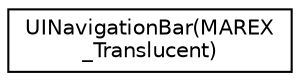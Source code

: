 digraph "类继承关系图"
{
  edge [fontname="Helvetica",fontsize="10",labelfontname="Helvetica",labelfontsize="10"];
  node [fontname="Helvetica",fontsize="10",shape=record];
  rankdir="LR";
  Node0 [label="UINavigationBar(MAREX\l_Translucent)",height=0.2,width=0.4,color="black", fillcolor="white", style="filled",URL="$category_u_i_navigation_bar_07_m_a_r_e_x___translucent_08.html"];
}
